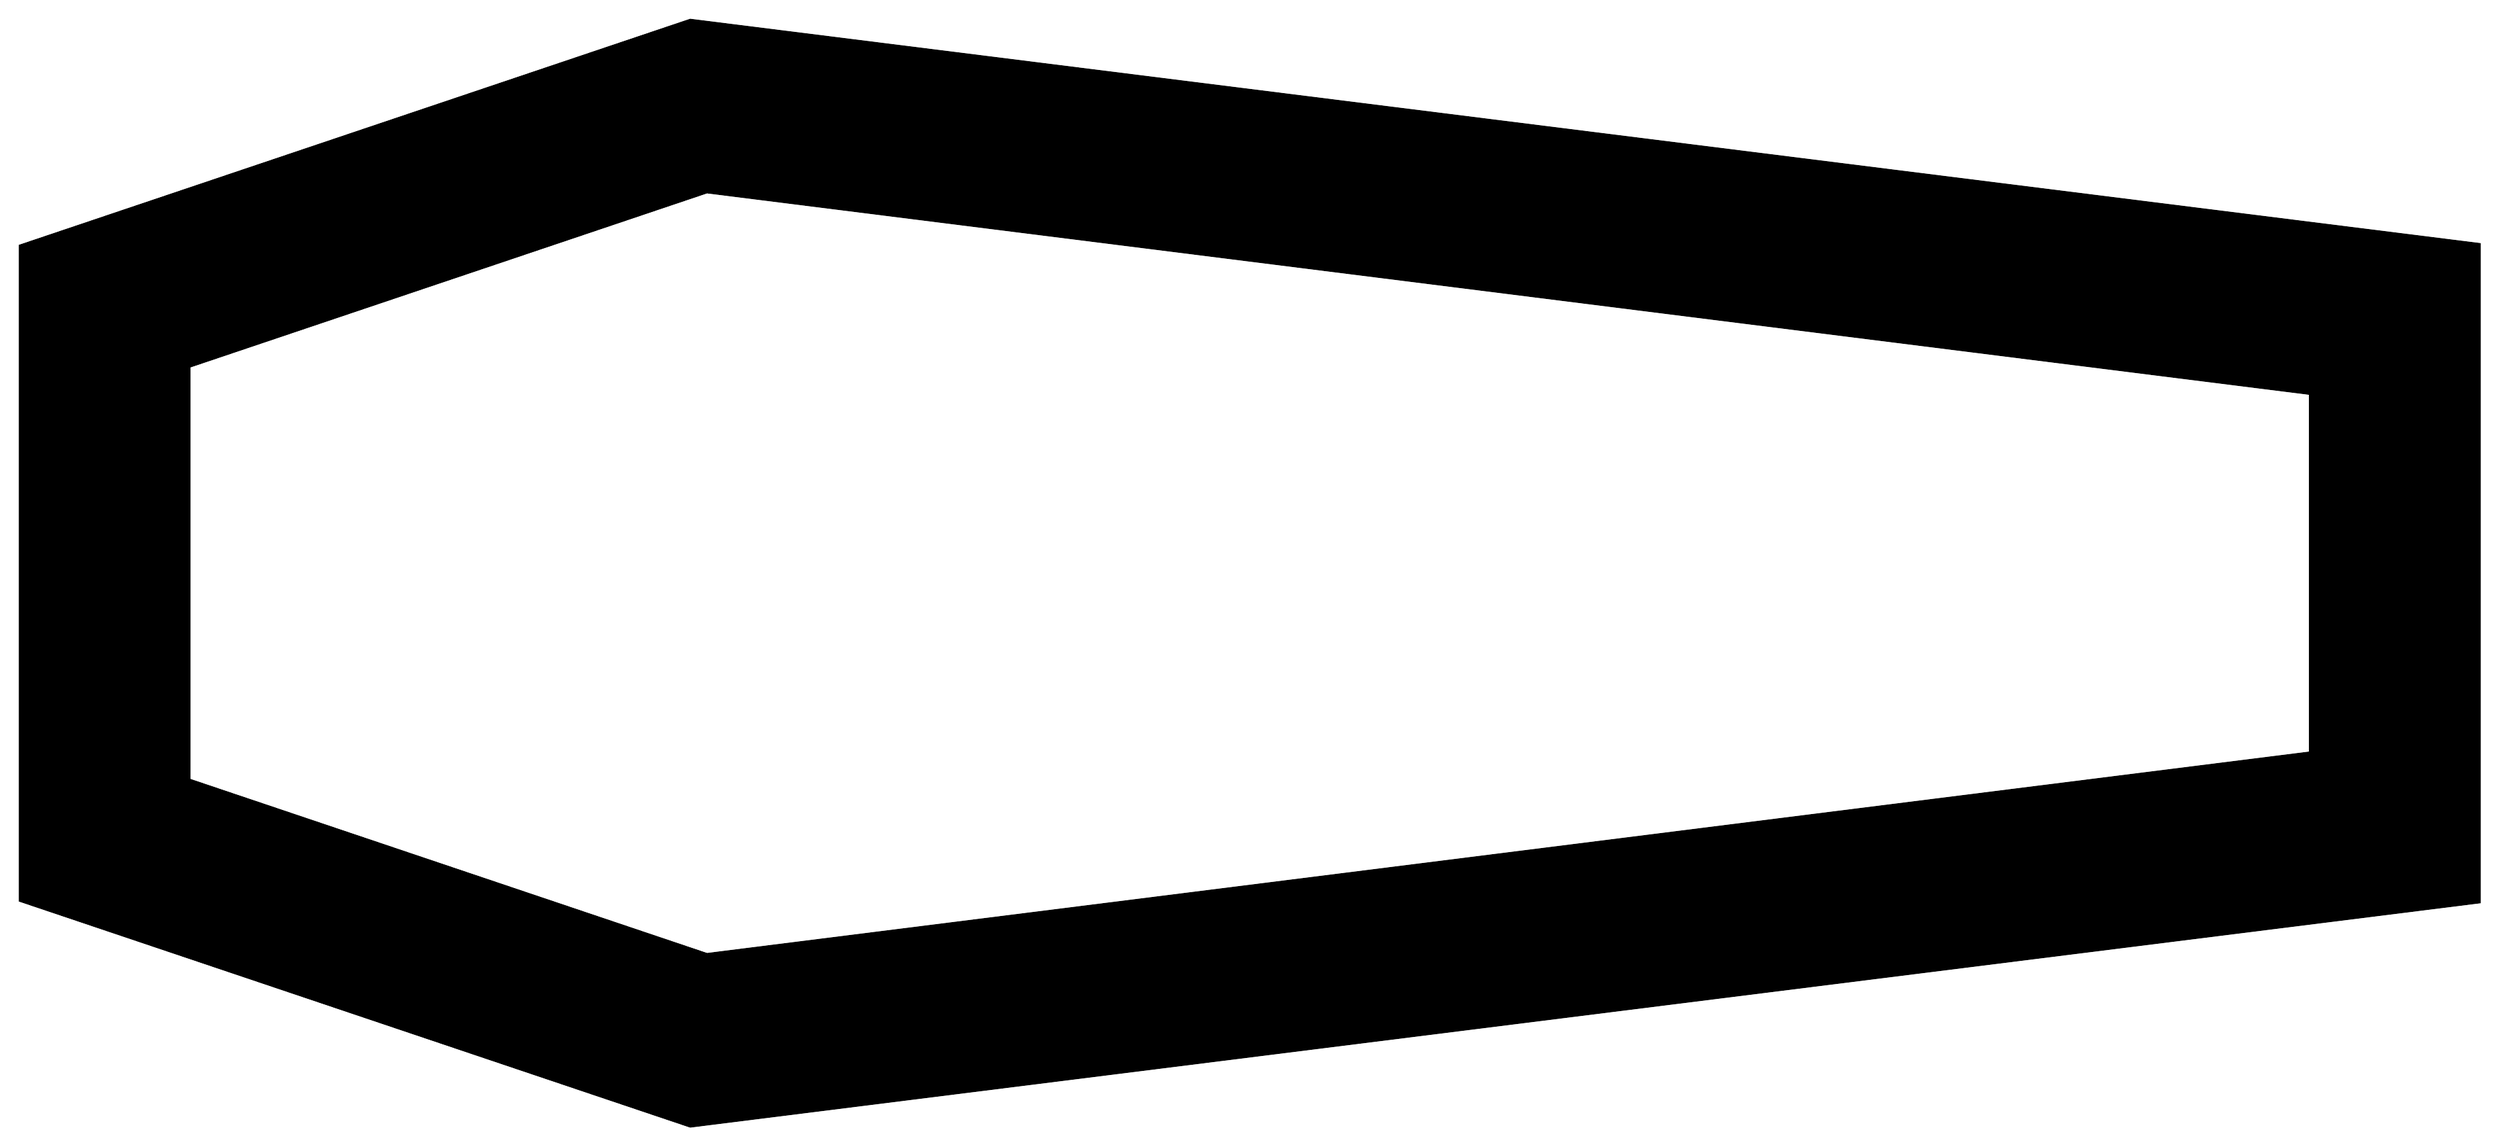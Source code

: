 


\begin{tikzpicture}[y=0.80pt, x=0.80pt, yscale=-1.0, xscale=1.0, inner sep=0pt, outer sep=0pt]
\begin{scope}[shift={(100.0,1780.0)},nonzero rule]
  \path[draw=.,fill=.,line width=1.600pt] (1745.0,-438.0) --
    (557.0,-289.0) -- (112.0,-439.0) -- (112.0,-874.0) --
    (557.0,-1024.0) -- (1745.0,-875.0) -- (1745.0,-438.0) --
    cycle(1633.0,-537.0) -- (1633.0,-776.0) -- (568.0,-910.0) --
    (224.0,-794.0) -- (224.0,-519.0) -- (568.0,-403.0) --
    (1633.0,-537.0) -- cycle;
\end{scope}

\end{tikzpicture}

